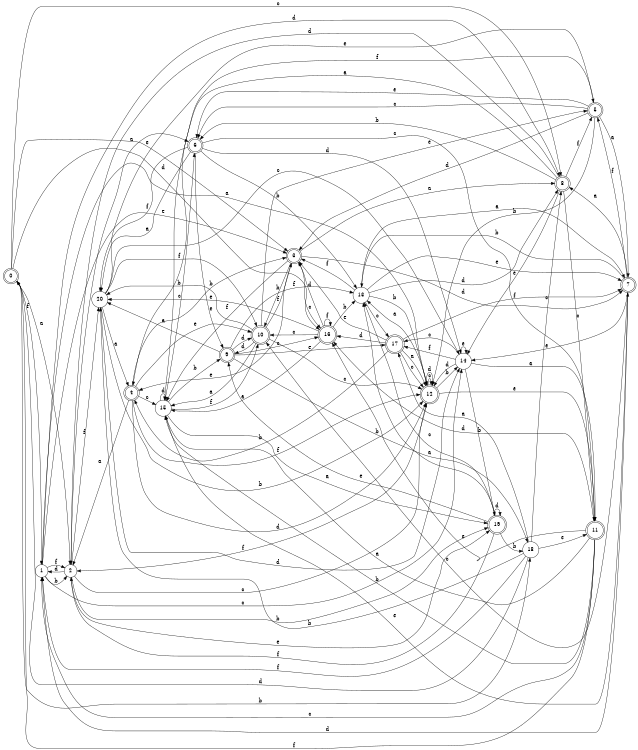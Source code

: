 digraph n17_9 {
__start0 [label="" shape="none"];

rankdir=LR;
size="8,5";

s0 [style="rounded,filled", color="black", fillcolor="white" shape="doublecircle", label="0"];
s1 [style="filled", color="black", fillcolor="white" shape="circle", label="1"];
s2 [style="filled", color="black", fillcolor="white" shape="circle", label="2"];
s3 [style="rounded,filled", color="black", fillcolor="white" shape="doublecircle", label="3"];
s4 [style="rounded,filled", color="black", fillcolor="white" shape="doublecircle", label="4"];
s5 [style="rounded,filled", color="black", fillcolor="white" shape="doublecircle", label="5"];
s6 [style="rounded,filled", color="black", fillcolor="white" shape="doublecircle", label="6"];
s7 [style="rounded,filled", color="black", fillcolor="white" shape="doublecircle", label="7"];
s8 [style="rounded,filled", color="black", fillcolor="white" shape="doublecircle", label="8"];
s9 [style="rounded,filled", color="black", fillcolor="white" shape="doublecircle", label="9"];
s10 [style="rounded,filled", color="black", fillcolor="white" shape="doublecircle", label="10"];
s11 [style="rounded,filled", color="black", fillcolor="white" shape="doublecircle", label="11"];
s12 [style="rounded,filled", color="black", fillcolor="white" shape="doublecircle", label="12"];
s13 [style="filled", color="black", fillcolor="white" shape="circle", label="13"];
s14 [style="filled", color="black", fillcolor="white" shape="circle", label="14"];
s15 [style="filled", color="black", fillcolor="white" shape="circle", label="15"];
s16 [style="rounded,filled", color="black", fillcolor="white" shape="doublecircle", label="16"];
s17 [style="rounded,filled", color="black", fillcolor="white" shape="doublecircle", label="17"];
s18 [style="filled", color="black", fillcolor="white" shape="circle", label="18"];
s19 [style="rounded,filled", color="black", fillcolor="white" shape="doublecircle", label="19"];
s20 [style="filled", color="black", fillcolor="white" shape="circle", label="20"];
s0 -> s2 [label="a"];
s0 -> s18 [label="b"];
s0 -> s8 [label="c"];
s0 -> s16 [label="d"];
s0 -> s3 [label="e"];
s0 -> s1 [label="f"];
s1 -> s12 [label="a"];
s1 -> s2 [label="b"];
s1 -> s14 [label="c"];
s1 -> s8 [label="d"];
s1 -> s3 [label="e"];
s1 -> s2 [label="f"];
s2 -> s6 [label="a"];
s2 -> s19 [label="b"];
s2 -> s12 [label="c"];
s2 -> s1 [label="d"];
s2 -> s19 [label="e"];
s2 -> s20 [label="f"];
s3 -> s8 [label="a"];
s3 -> s10 [label="b"];
s3 -> s16 [label="c"];
s3 -> s7 [label="d"];
s3 -> s4 [label="e"];
s3 -> s15 [label="f"];
s4 -> s2 [label="a"];
s4 -> s3 [label="b"];
s4 -> s15 [label="c"];
s4 -> s12 [label="d"];
s4 -> s10 [label="e"];
s4 -> s12 [label="f"];
s5 -> s7 [label="a"];
s5 -> s12 [label="b"];
s5 -> s6 [label="c"];
s5 -> s3 [label="d"];
s5 -> s6 [label="e"];
s5 -> s15 [label="f"];
s6 -> s20 [label="a"];
s6 -> s13 [label="b"];
s6 -> s11 [label="c"];
s6 -> s14 [label="d"];
s6 -> s9 [label="e"];
s6 -> s20 [label="f"];
s7 -> s8 [label="a"];
s7 -> s13 [label="b"];
s7 -> s10 [label="c"];
s7 -> s1 [label="d"];
s7 -> s14 [label="e"];
s7 -> s5 [label="f"];
s8 -> s4 [label="a"];
s8 -> s6 [label="b"];
s8 -> s11 [label="c"];
s8 -> s2 [label="d"];
s8 -> s14 [label="e"];
s8 -> s5 [label="f"];
s9 -> s20 [label="a"];
s9 -> s18 [label="b"];
s9 -> s16 [label="c"];
s9 -> s10 [label="d"];
s9 -> s17 [label="e"];
s9 -> s13 [label="f"];
s10 -> s15 [label="a"];
s10 -> s20 [label="b"];
s10 -> s12 [label="c"];
s10 -> s9 [label="d"];
s10 -> s5 [label="e"];
s10 -> s3 [label="f"];
s11 -> s15 [label="a"];
s11 -> s15 [label="b"];
s11 -> s1 [label="c"];
s11 -> s16 [label="d"];
s11 -> s16 [label="e"];
s11 -> s0 [label="f"];
s12 -> s13 [label="a"];
s12 -> s14 [label="b"];
s12 -> s12 [label="c"];
s12 -> s12 [label="d"];
s12 -> s11 [label="e"];
s12 -> s2 [label="f"];
s13 -> s7 [label="a"];
s13 -> s12 [label="b"];
s13 -> s17 [label="c"];
s13 -> s8 [label="d"];
s13 -> s7 [label="e"];
s13 -> s3 [label="f"];
s14 -> s11 [label="a"];
s14 -> s19 [label="b"];
s14 -> s17 [label="c"];
s14 -> s12 [label="d"];
s14 -> s14 [label="e"];
s14 -> s17 [label="f"];
s15 -> s19 [label="a"];
s15 -> s9 [label="b"];
s15 -> s6 [label="c"];
s15 -> s15 [label="d"];
s15 -> s7 [label="e"];
s15 -> s10 [label="f"];
s16 -> s15 [label="a"];
s16 -> s13 [label="b"];
s16 -> s10 [label="c"];
s16 -> s3 [label="d"];
s16 -> s20 [label="e"];
s16 -> s16 [label="f"];
s17 -> s12 [label="a"];
s17 -> s4 [label="b"];
s17 -> s12 [label="c"];
s17 -> s16 [label="d"];
s17 -> s3 [label="e"];
s17 -> s7 [label="f"];
s18 -> s17 [label="a"];
s18 -> s20 [label="b"];
s18 -> s8 [label="c"];
s18 -> s0 [label="d"];
s18 -> s11 [label="e"];
s18 -> s1 [label="f"];
s19 -> s13 [label="a"];
s19 -> s18 [label="b"];
s19 -> s13 [label="c"];
s19 -> s19 [label="d"];
s19 -> s9 [label="e"];
s19 -> s2 [label="f"];
s20 -> s4 [label="a"];
s20 -> s12 [label="b"];
s20 -> s14 [label="c"];
s20 -> s14 [label="d"];
s20 -> s5 [label="e"];
s20 -> s10 [label="f"];

}